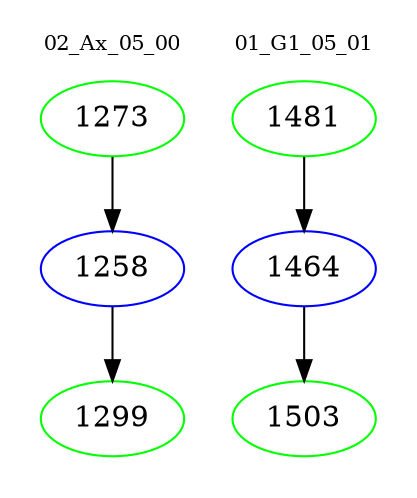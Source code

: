 digraph{
subgraph cluster_0 {
color = white
label = "02_Ax_05_00";
fontsize=10;
T0_1273 [label="1273", color="green"]
T0_1273 -> T0_1258 [color="black"]
T0_1258 [label="1258", color="blue"]
T0_1258 -> T0_1299 [color="black"]
T0_1299 [label="1299", color="green"]
}
subgraph cluster_1 {
color = white
label = "01_G1_05_01";
fontsize=10;
T1_1481 [label="1481", color="green"]
T1_1481 -> T1_1464 [color="black"]
T1_1464 [label="1464", color="blue"]
T1_1464 -> T1_1503 [color="black"]
T1_1503 [label="1503", color="green"]
}
}
